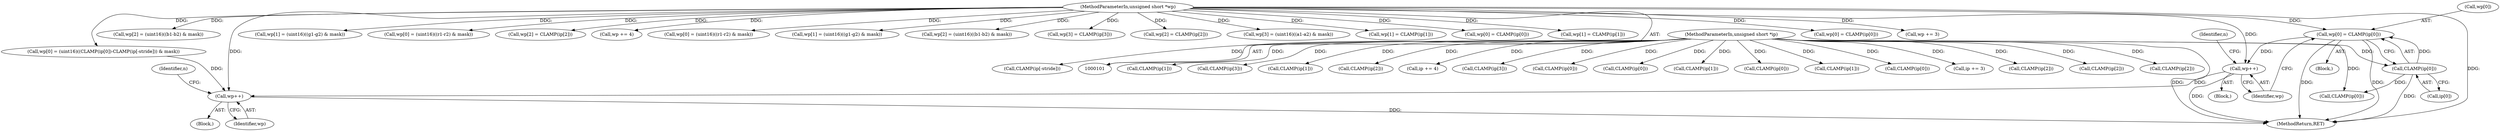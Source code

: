 digraph "0_libtiff_83a4b92815ea04969d494416eaae3d4c6b338e4a#diff-c8b4b355f9b5c06d585b23138e1c185f@array" {
"1000385" [label="(Call,wp[0] = CLAMP(ip[0]))"];
"1000389" [label="(Call,CLAMP(ip[0]))"];
"1000102" [label="(MethodParameterIn,unsigned short *ip)"];
"1000105" [label="(MethodParameterIn,unsigned short *wp)"];
"1000393" [label="(Call,wp++)"];
"1000423" [label="(Call,wp++)"];
"1000347" [label="(Call,wp[2] = (uint16)((b1-b2) & mask))"];
"1000204" [label="(Call,wp[1] = (uint16)((g1-g2) & mask))"];
"1000137" [label="(Call,CLAMP(ip[0]))"];
"1000389" [label="(Call,CLAMP(ip[0]))"];
"1000250" [label="(Call,CLAMP(ip[0]))"];
"1000307" [label="(Call,wp[0] = (uint16)((r1-r2) & mask))"];
"1000102" [label="(MethodParameterIn,unsigned short *ip)"];
"1000147" [label="(Call,CLAMP(ip[1]))"];
"1000153" [label="(Call,wp[2] = CLAMP(ip[2]))"];
"1000394" [label="(Identifier,wp)"];
"1000303" [label="(Call,CLAMP(ip[0]))"];
"1000295" [label="(Call,wp += 4)"];
"1000323" [label="(Call,CLAMP(ip[1]))"];
"1000184" [label="(Call,wp[0] = (uint16)((r1-r2) & mask))"];
"1000327" [label="(Call,wp[1] = (uint16)((g1-g2) & mask))"];
"1000224" [label="(Call,wp[2] = (uint16)((b1-b2) & mask))"];
"1000383" [label="(Block,)"];
"1000180" [label="(Call,CLAMP(ip[0]))"];
"1000276" [label="(Call,wp[3] = CLAMP(ip[3]))"];
"1000175" [label="(Call,ip += 3)"];
"1000396" [label="(Identifier,n)"];
"1000393" [label="(Call,wp++)"];
"1000157" [label="(Call,CLAMP(ip[2]))"];
"1000105" [label="(MethodParameterIn,unsigned short *wp)"];
"1000266" [label="(Call,wp[2] = CLAMP(ip[2]))"];
"1000270" [label="(Call,CLAMP(ip[2]))"];
"1000367" [label="(Call,wp[3] = (uint16)((a1-a2) & mask))"];
"1000402" [label="(Block,)"];
"1000424" [label="(Identifier,wp)"];
"1000343" [label="(Call,CLAMP(ip[2]))"];
"1000143" [label="(Call,wp[1] = CLAMP(ip[1]))"];
"1000417" [label="(Call,CLAMP(ip[-stride]))"];
"1000390" [label="(Call,ip[0])"];
"1000260" [label="(Call,CLAMP(ip[1]))"];
"1000363" [label="(Call,CLAMP(ip[3]))"];
"1000200" [label="(Call,CLAMP(ip[1]))"];
"1000133" [label="(Call,wp[0] = CLAMP(ip[0]))"];
"1000426" [label="(Identifier,n)"];
"1000220" [label="(Call,CLAMP(ip[2]))"];
"1000298" [label="(Call,ip += 4)"];
"1000256" [label="(Call,wp[1] = CLAMP(ip[1]))"];
"1000428" [label="(MethodReturn,RET)"];
"1000405" [label="(Call,wp[0] = (uint16)((CLAMP(ip[0])-CLAMP(ip[-stride])) & mask))"];
"1000385" [label="(Call,wp[0] = CLAMP(ip[0]))"];
"1000246" [label="(Call,wp[0] = CLAMP(ip[0]))"];
"1000386" [label="(Call,wp[0])"];
"1000172" [label="(Call,wp += 3)"];
"1000382" [label="(Block,)"];
"1000280" [label="(Call,CLAMP(ip[3]))"];
"1000413" [label="(Call,CLAMP(ip[0]))"];
"1000423" [label="(Call,wp++)"];
"1000385" -> "1000383"  [label="AST: "];
"1000385" -> "1000389"  [label="CFG: "];
"1000386" -> "1000385"  [label="AST: "];
"1000389" -> "1000385"  [label="AST: "];
"1000394" -> "1000385"  [label="CFG: "];
"1000385" -> "1000428"  [label="DDG: "];
"1000385" -> "1000428"  [label="DDG: "];
"1000389" -> "1000385"  [label="DDG: "];
"1000105" -> "1000385"  [label="DDG: "];
"1000385" -> "1000393"  [label="DDG: "];
"1000389" -> "1000390"  [label="CFG: "];
"1000390" -> "1000389"  [label="AST: "];
"1000389" -> "1000428"  [label="DDG: "];
"1000102" -> "1000389"  [label="DDG: "];
"1000389" -> "1000413"  [label="DDG: "];
"1000102" -> "1000101"  [label="AST: "];
"1000102" -> "1000428"  [label="DDG: "];
"1000102" -> "1000137"  [label="DDG: "];
"1000102" -> "1000147"  [label="DDG: "];
"1000102" -> "1000157"  [label="DDG: "];
"1000102" -> "1000175"  [label="DDG: "];
"1000102" -> "1000180"  [label="DDG: "];
"1000102" -> "1000200"  [label="DDG: "];
"1000102" -> "1000220"  [label="DDG: "];
"1000102" -> "1000250"  [label="DDG: "];
"1000102" -> "1000260"  [label="DDG: "];
"1000102" -> "1000270"  [label="DDG: "];
"1000102" -> "1000280"  [label="DDG: "];
"1000102" -> "1000298"  [label="DDG: "];
"1000102" -> "1000303"  [label="DDG: "];
"1000102" -> "1000323"  [label="DDG: "];
"1000102" -> "1000343"  [label="DDG: "];
"1000102" -> "1000363"  [label="DDG: "];
"1000102" -> "1000413"  [label="DDG: "];
"1000102" -> "1000417"  [label="DDG: "];
"1000105" -> "1000101"  [label="AST: "];
"1000105" -> "1000428"  [label="DDG: "];
"1000105" -> "1000133"  [label="DDG: "];
"1000105" -> "1000143"  [label="DDG: "];
"1000105" -> "1000153"  [label="DDG: "];
"1000105" -> "1000172"  [label="DDG: "];
"1000105" -> "1000184"  [label="DDG: "];
"1000105" -> "1000204"  [label="DDG: "];
"1000105" -> "1000224"  [label="DDG: "];
"1000105" -> "1000246"  [label="DDG: "];
"1000105" -> "1000256"  [label="DDG: "];
"1000105" -> "1000266"  [label="DDG: "];
"1000105" -> "1000276"  [label="DDG: "];
"1000105" -> "1000295"  [label="DDG: "];
"1000105" -> "1000307"  [label="DDG: "];
"1000105" -> "1000327"  [label="DDG: "];
"1000105" -> "1000347"  [label="DDG: "];
"1000105" -> "1000367"  [label="DDG: "];
"1000105" -> "1000393"  [label="DDG: "];
"1000105" -> "1000405"  [label="DDG: "];
"1000105" -> "1000423"  [label="DDG: "];
"1000393" -> "1000382"  [label="AST: "];
"1000393" -> "1000394"  [label="CFG: "];
"1000394" -> "1000393"  [label="AST: "];
"1000396" -> "1000393"  [label="CFG: "];
"1000393" -> "1000428"  [label="DDG: "];
"1000393" -> "1000423"  [label="DDG: "];
"1000423" -> "1000402"  [label="AST: "];
"1000423" -> "1000424"  [label="CFG: "];
"1000424" -> "1000423"  [label="AST: "];
"1000426" -> "1000423"  [label="CFG: "];
"1000423" -> "1000428"  [label="DDG: "];
"1000405" -> "1000423"  [label="DDG: "];
}
